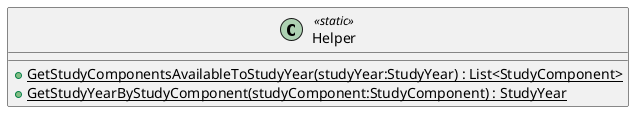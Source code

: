 @startuml
class Helper <<static>> {
    + {static} GetStudyComponentsAvailableToStudyYear(studyYear:StudyYear) : List<StudyComponent>
    + {static} GetStudyYearByStudyComponent(studyComponent:StudyComponent) : StudyYear
}
@enduml

